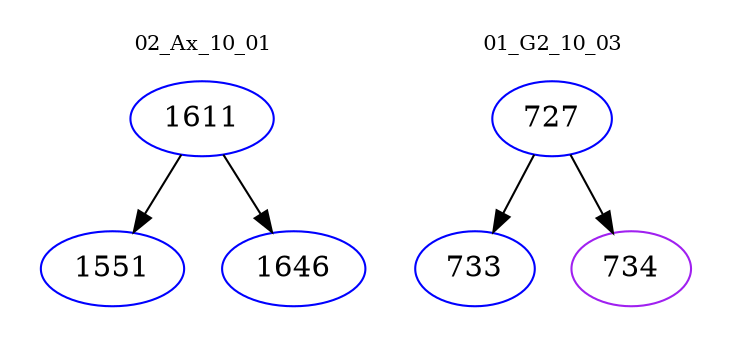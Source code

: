 digraph{
subgraph cluster_0 {
color = white
label = "02_Ax_10_01";
fontsize=10;
T0_1611 [label="1611", color="blue"]
T0_1611 -> T0_1551 [color="black"]
T0_1551 [label="1551", color="blue"]
T0_1611 -> T0_1646 [color="black"]
T0_1646 [label="1646", color="blue"]
}
subgraph cluster_1 {
color = white
label = "01_G2_10_03";
fontsize=10;
T1_727 [label="727", color="blue"]
T1_727 -> T1_733 [color="black"]
T1_733 [label="733", color="blue"]
T1_727 -> T1_734 [color="black"]
T1_734 [label="734", color="purple"]
}
}
